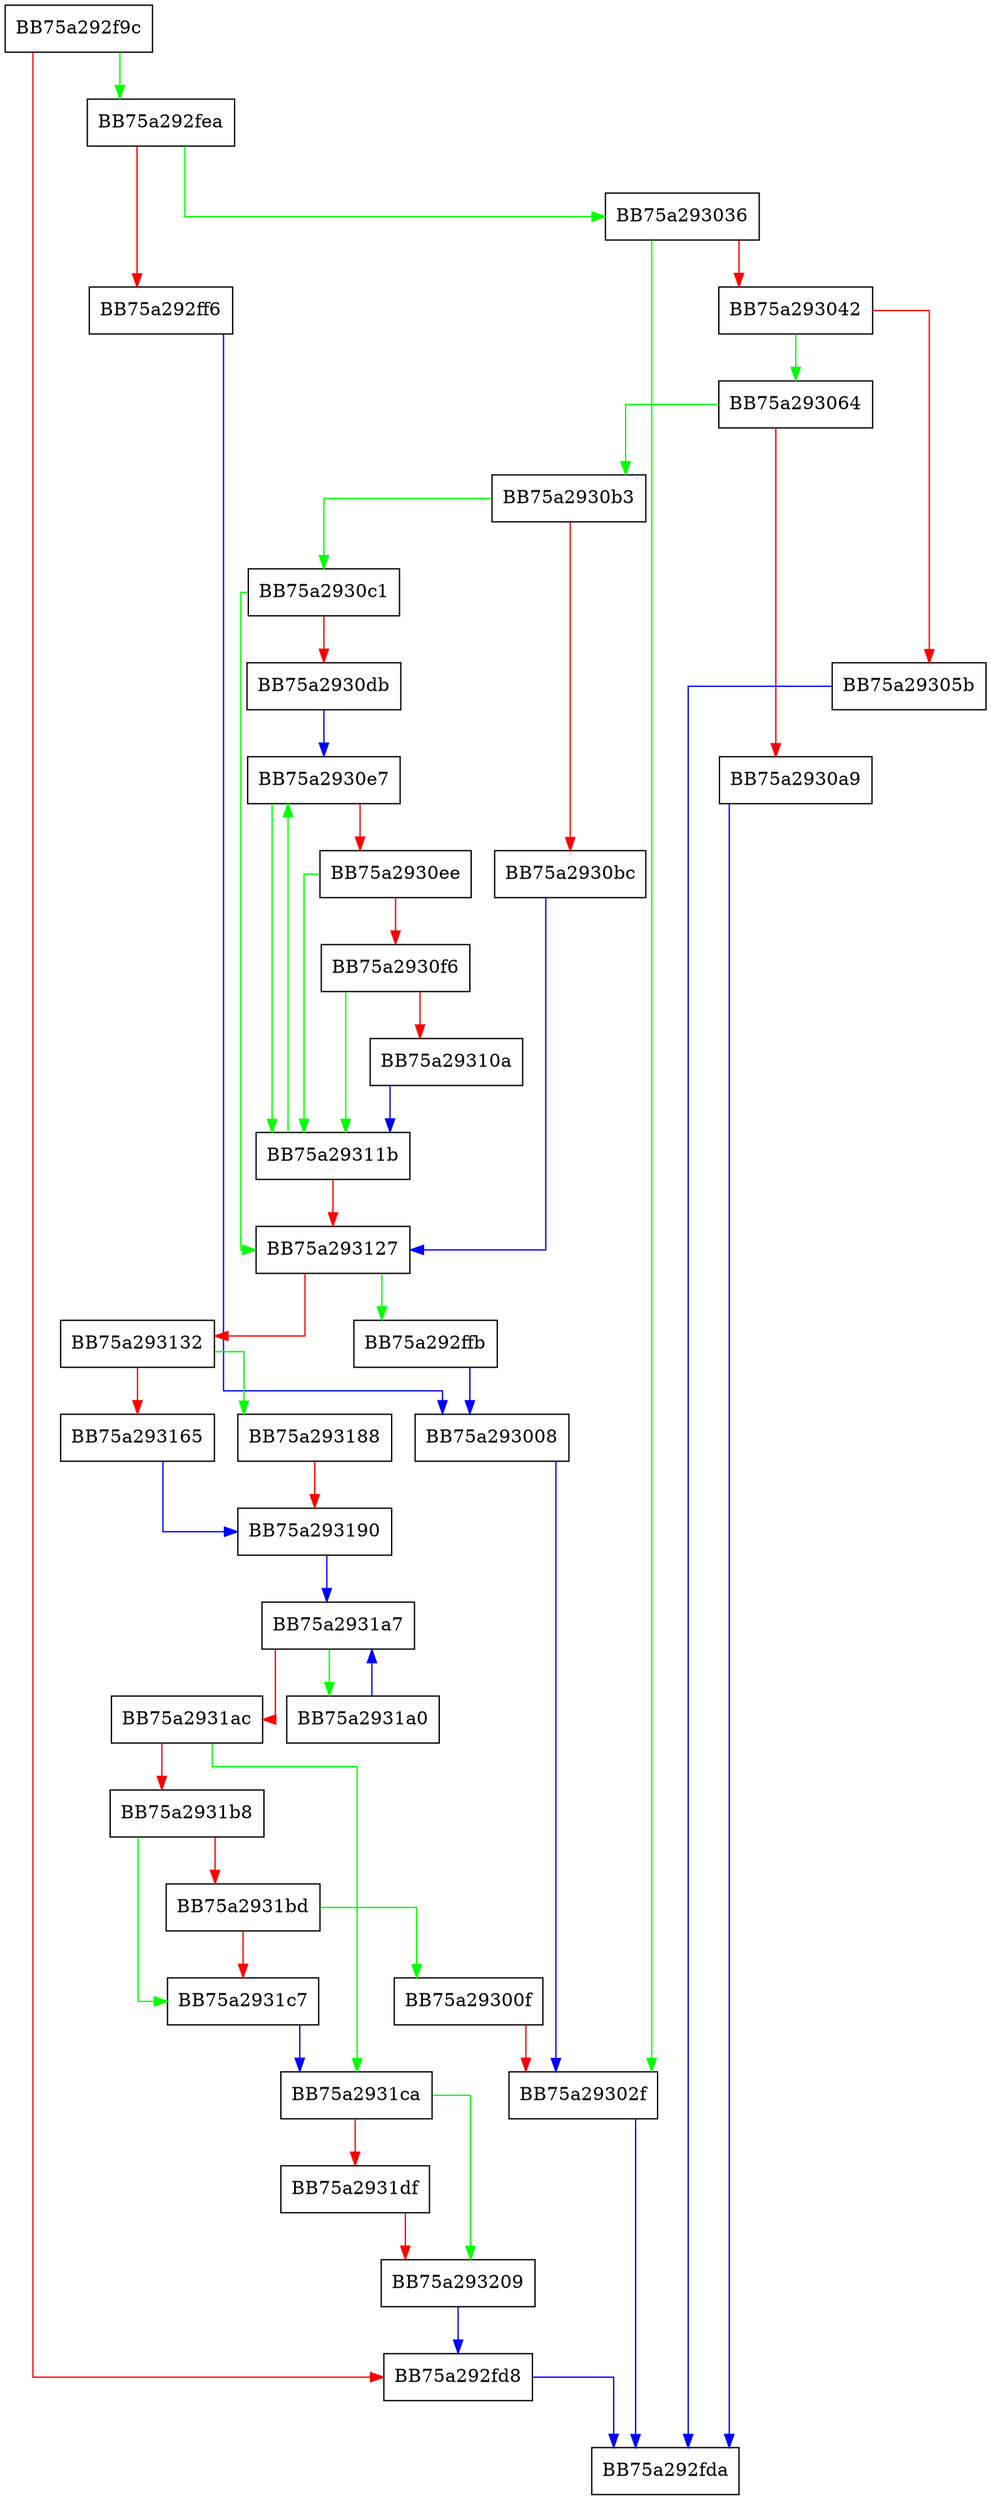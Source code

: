 digraph withExpand {
  node [shape="box"];
  graph [splines=ortho];
  BB75a292f9c -> BB75a292fea [color="green"];
  BB75a292f9c -> BB75a292fd8 [color="red"];
  BB75a292fd8 -> BB75a292fda [color="blue"];
  BB75a292fea -> BB75a293036 [color="green"];
  BB75a292fea -> BB75a292ff6 [color="red"];
  BB75a292ff6 -> BB75a293008 [color="blue"];
  BB75a292ffb -> BB75a293008 [color="blue"];
  BB75a293008 -> BB75a29302f [color="blue"];
  BB75a29300f -> BB75a29302f [color="red"];
  BB75a29302f -> BB75a292fda [color="blue"];
  BB75a293036 -> BB75a29302f [color="green"];
  BB75a293036 -> BB75a293042 [color="red"];
  BB75a293042 -> BB75a293064 [color="green"];
  BB75a293042 -> BB75a29305b [color="red"];
  BB75a29305b -> BB75a292fda [color="blue"];
  BB75a293064 -> BB75a2930b3 [color="green"];
  BB75a293064 -> BB75a2930a9 [color="red"];
  BB75a2930a9 -> BB75a292fda [color="blue"];
  BB75a2930b3 -> BB75a2930c1 [color="green"];
  BB75a2930b3 -> BB75a2930bc [color="red"];
  BB75a2930bc -> BB75a293127 [color="blue"];
  BB75a2930c1 -> BB75a293127 [color="green"];
  BB75a2930c1 -> BB75a2930db [color="red"];
  BB75a2930db -> BB75a2930e7 [color="blue"];
  BB75a2930e7 -> BB75a29311b [color="green"];
  BB75a2930e7 -> BB75a2930ee [color="red"];
  BB75a2930ee -> BB75a29311b [color="green"];
  BB75a2930ee -> BB75a2930f6 [color="red"];
  BB75a2930f6 -> BB75a29311b [color="green"];
  BB75a2930f6 -> BB75a29310a [color="red"];
  BB75a29310a -> BB75a29311b [color="blue"];
  BB75a29311b -> BB75a2930e7 [color="green"];
  BB75a29311b -> BB75a293127 [color="red"];
  BB75a293127 -> BB75a292ffb [color="green"];
  BB75a293127 -> BB75a293132 [color="red"];
  BB75a293132 -> BB75a293188 [color="green"];
  BB75a293132 -> BB75a293165 [color="red"];
  BB75a293165 -> BB75a293190 [color="blue"];
  BB75a293188 -> BB75a293190 [color="red"];
  BB75a293190 -> BB75a2931a7 [color="blue"];
  BB75a2931a0 -> BB75a2931a7 [color="blue"];
  BB75a2931a7 -> BB75a2931a0 [color="green"];
  BB75a2931a7 -> BB75a2931ac [color="red"];
  BB75a2931ac -> BB75a2931ca [color="green"];
  BB75a2931ac -> BB75a2931b8 [color="red"];
  BB75a2931b8 -> BB75a2931c7 [color="green"];
  BB75a2931b8 -> BB75a2931bd [color="red"];
  BB75a2931bd -> BB75a29300f [color="green"];
  BB75a2931bd -> BB75a2931c7 [color="red"];
  BB75a2931c7 -> BB75a2931ca [color="blue"];
  BB75a2931ca -> BB75a293209 [color="green"];
  BB75a2931ca -> BB75a2931df [color="red"];
  BB75a2931df -> BB75a293209 [color="red"];
  BB75a293209 -> BB75a292fd8 [color="blue"];
}